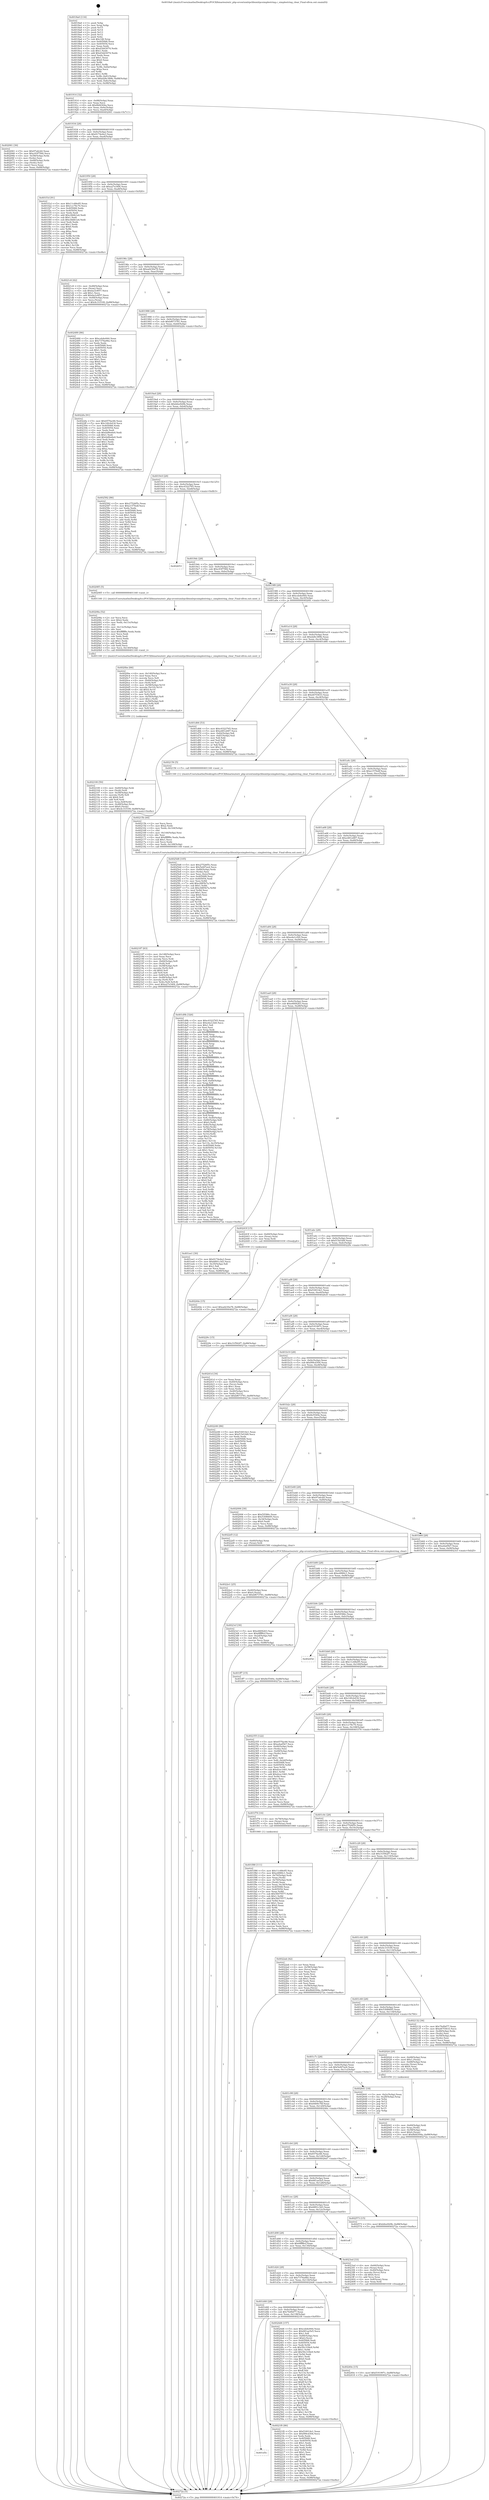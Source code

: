 digraph "0x4018a0" {
  label = "0x4018a0 (/mnt/c/Users/mathe/Desktop/tcc/POCII/binaries/extr_php-srcextxmlrpclibxmlrpcsimplestring.c_simplestring_clear_Final-ollvm.out::main(0))"
  labelloc = "t"
  node[shape=record]

  Entry [label="",width=0.3,height=0.3,shape=circle,fillcolor=black,style=filled]
  "0x401914" [label="{
     0x401914 [32]\l
     | [instrs]\l
     &nbsp;&nbsp;0x401914 \<+6\>: mov -0x88(%rbp),%eax\l
     &nbsp;&nbsp;0x40191a \<+2\>: mov %eax,%ecx\l
     &nbsp;&nbsp;0x40191c \<+6\>: sub $0x8bfd304a,%ecx\l
     &nbsp;&nbsp;0x401922 \<+6\>: mov %eax,-0x9c(%rbp)\l
     &nbsp;&nbsp;0x401928 \<+6\>: mov %ecx,-0xa0(%rbp)\l
     &nbsp;&nbsp;0x40192e \<+6\>: je 0000000000402061 \<main+0x7c1\>\l
  }"]
  "0x402061" [label="{
     0x402061 [36]\l
     | [instrs]\l
     &nbsp;&nbsp;0x402061 \<+5\>: mov $0x97a6cb0,%eax\l
     &nbsp;&nbsp;0x402066 \<+5\>: mov $0xc93f7584,%ecx\l
     &nbsp;&nbsp;0x40206b \<+4\>: mov -0x58(%rbp),%rdx\l
     &nbsp;&nbsp;0x40206f \<+2\>: mov (%rdx),%esi\l
     &nbsp;&nbsp;0x402071 \<+4\>: mov -0x68(%rbp),%rdx\l
     &nbsp;&nbsp;0x402075 \<+2\>: cmp (%rdx),%esi\l
     &nbsp;&nbsp;0x402077 \<+3\>: cmovl %ecx,%eax\l
     &nbsp;&nbsp;0x40207a \<+6\>: mov %eax,-0x88(%rbp)\l
     &nbsp;&nbsp;0x402080 \<+5\>: jmp 000000000040272a \<main+0xe8a\>\l
  }"]
  "0x401934" [label="{
     0x401934 [28]\l
     | [instrs]\l
     &nbsp;&nbsp;0x401934 \<+5\>: jmp 0000000000401939 \<main+0x99\>\l
     &nbsp;&nbsp;0x401939 \<+6\>: mov -0x9c(%rbp),%eax\l
     &nbsp;&nbsp;0x40193f \<+5\>: sub $0x9174e4a3,%eax\l
     &nbsp;&nbsp;0x401944 \<+6\>: mov %eax,-0xa4(%rbp)\l
     &nbsp;&nbsp;0x40194a \<+6\>: je 0000000000401f1d \<main+0x67d\>\l
  }"]
  Exit [label="",width=0.3,height=0.3,shape=circle,fillcolor=black,style=filled,peripheries=2]
  "0x401f1d" [label="{
     0x401f1d [91]\l
     | [instrs]\l
     &nbsp;&nbsp;0x401f1d \<+5\>: mov $0x11c68e95,%eax\l
     &nbsp;&nbsp;0x401f22 \<+5\>: mov $0x1cc78c70,%ecx\l
     &nbsp;&nbsp;0x401f27 \<+7\>: mov 0x405068,%edx\l
     &nbsp;&nbsp;0x401f2e \<+7\>: mov 0x405054,%esi\l
     &nbsp;&nbsp;0x401f35 \<+2\>: mov %edx,%edi\l
     &nbsp;&nbsp;0x401f37 \<+6\>: add $0xcfddb1a4,%edi\l
     &nbsp;&nbsp;0x401f3d \<+3\>: sub $0x1,%edi\l
     &nbsp;&nbsp;0x401f40 \<+6\>: sub $0xcfddb1a4,%edi\l
     &nbsp;&nbsp;0x401f46 \<+3\>: imul %edi,%edx\l
     &nbsp;&nbsp;0x401f49 \<+3\>: and $0x1,%edx\l
     &nbsp;&nbsp;0x401f4c \<+3\>: cmp $0x0,%edx\l
     &nbsp;&nbsp;0x401f4f \<+4\>: sete %r8b\l
     &nbsp;&nbsp;0x401f53 \<+3\>: cmp $0xa,%esi\l
     &nbsp;&nbsp;0x401f56 \<+4\>: setl %r9b\l
     &nbsp;&nbsp;0x401f5a \<+3\>: mov %r8b,%r10b\l
     &nbsp;&nbsp;0x401f5d \<+3\>: and %r9b,%r10b\l
     &nbsp;&nbsp;0x401f60 \<+3\>: xor %r9b,%r8b\l
     &nbsp;&nbsp;0x401f63 \<+3\>: or %r8b,%r10b\l
     &nbsp;&nbsp;0x401f66 \<+4\>: test $0x1,%r10b\l
     &nbsp;&nbsp;0x401f6a \<+3\>: cmovne %ecx,%eax\l
     &nbsp;&nbsp;0x401f6d \<+6\>: mov %eax,-0x88(%rbp)\l
     &nbsp;&nbsp;0x401f73 \<+5\>: jmp 000000000040272a \<main+0xe8a\>\l
  }"]
  "0x401950" [label="{
     0x401950 [28]\l
     | [instrs]\l
     &nbsp;&nbsp;0x401950 \<+5\>: jmp 0000000000401955 \<main+0xb5\>\l
     &nbsp;&nbsp;0x401955 \<+6\>: mov -0x9c(%rbp),%eax\l
     &nbsp;&nbsp;0x40195b \<+5\>: sub $0xa27e34f4,%eax\l
     &nbsp;&nbsp;0x401960 \<+6\>: mov %eax,-0xa8(%rbp)\l
     &nbsp;&nbsp;0x401966 \<+6\>: je 00000000004021c6 \<main+0x926\>\l
  }"]
  "0x40244e" [label="{
     0x40244e [15]\l
     | [instrs]\l
     &nbsp;&nbsp;0x40244e \<+10\>: movl $0xad230a78,-0x88(%rbp)\l
     &nbsp;&nbsp;0x402458 \<+5\>: jmp 000000000040272a \<main+0xe8a\>\l
  }"]
  "0x4021c6" [label="{
     0x4021c6 [42]\l
     | [instrs]\l
     &nbsp;&nbsp;0x4021c6 \<+4\>: mov -0x48(%rbp),%rax\l
     &nbsp;&nbsp;0x4021ca \<+2\>: mov (%rax),%ecx\l
     &nbsp;&nbsp;0x4021cc \<+6\>: sub $0xba3c8f57,%ecx\l
     &nbsp;&nbsp;0x4021d2 \<+3\>: add $0x1,%ecx\l
     &nbsp;&nbsp;0x4021d5 \<+6\>: add $0xba3c8f57,%ecx\l
     &nbsp;&nbsp;0x4021db \<+4\>: mov -0x48(%rbp),%rax\l
     &nbsp;&nbsp;0x4021df \<+2\>: mov %ecx,(%rax)\l
     &nbsp;&nbsp;0x4021e1 \<+10\>: movl $0x4c31f109,-0x88(%rbp)\l
     &nbsp;&nbsp;0x4021eb \<+5\>: jmp 000000000040272a \<main+0xe8a\>\l
  }"]
  "0x40196c" [label="{
     0x40196c [28]\l
     | [instrs]\l
     &nbsp;&nbsp;0x40196c \<+5\>: jmp 0000000000401971 \<main+0xd1\>\l
     &nbsp;&nbsp;0x401971 \<+6\>: mov -0x9c(%rbp),%eax\l
     &nbsp;&nbsp;0x401977 \<+5\>: sub $0xad230a78,%eax\l
     &nbsp;&nbsp;0x40197c \<+6\>: mov %eax,-0xac(%rbp)\l
     &nbsp;&nbsp;0x401982 \<+6\>: je 0000000000402480 \<main+0xbe0\>\l
  }"]
  "0x40240e" [label="{
     0x40240e [15]\l
     | [instrs]\l
     &nbsp;&nbsp;0x40240e \<+10\>: movl $0xf191997c,-0x88(%rbp)\l
     &nbsp;&nbsp;0x402418 \<+5\>: jmp 000000000040272a \<main+0xe8a\>\l
  }"]
  "0x402480" [label="{
     0x402480 [86]\l
     | [instrs]\l
     &nbsp;&nbsp;0x402480 \<+5\>: mov $0xceb4e944,%eax\l
     &nbsp;&nbsp;0x402485 \<+5\>: mov $0x7376a96e,%ecx\l
     &nbsp;&nbsp;0x40248a \<+2\>: xor %edx,%edx\l
     &nbsp;&nbsp;0x40248c \<+7\>: mov 0x405068,%esi\l
     &nbsp;&nbsp;0x402493 \<+7\>: mov 0x405054,%edi\l
     &nbsp;&nbsp;0x40249a \<+3\>: sub $0x1,%edx\l
     &nbsp;&nbsp;0x40249d \<+3\>: mov %esi,%r8d\l
     &nbsp;&nbsp;0x4024a0 \<+3\>: add %edx,%r8d\l
     &nbsp;&nbsp;0x4024a3 \<+4\>: imul %r8d,%esi\l
     &nbsp;&nbsp;0x4024a7 \<+3\>: and $0x1,%esi\l
     &nbsp;&nbsp;0x4024aa \<+3\>: cmp $0x0,%esi\l
     &nbsp;&nbsp;0x4024ad \<+4\>: sete %r9b\l
     &nbsp;&nbsp;0x4024b1 \<+3\>: cmp $0xa,%edi\l
     &nbsp;&nbsp;0x4024b4 \<+4\>: setl %r10b\l
     &nbsp;&nbsp;0x4024b8 \<+3\>: mov %r9b,%r11b\l
     &nbsp;&nbsp;0x4024bb \<+3\>: and %r10b,%r11b\l
     &nbsp;&nbsp;0x4024be \<+3\>: xor %r10b,%r9b\l
     &nbsp;&nbsp;0x4024c1 \<+3\>: or %r9b,%r11b\l
     &nbsp;&nbsp;0x4024c4 \<+4\>: test $0x1,%r11b\l
     &nbsp;&nbsp;0x4024c8 \<+3\>: cmovne %ecx,%eax\l
     &nbsp;&nbsp;0x4024cb \<+6\>: mov %eax,-0x88(%rbp)\l
     &nbsp;&nbsp;0x4024d1 \<+5\>: jmp 000000000040272a \<main+0xe8a\>\l
  }"]
  "0x401988" [label="{
     0x401988 [28]\l
     | [instrs]\l
     &nbsp;&nbsp;0x401988 \<+5\>: jmp 000000000040198d \<main+0xed\>\l
     &nbsp;&nbsp;0x40198d \<+6\>: mov -0x9c(%rbp),%eax\l
     &nbsp;&nbsp;0x401993 \<+5\>: sub $0xbf673781,%eax\l
     &nbsp;&nbsp;0x401998 \<+6\>: mov %eax,-0xb0(%rbp)\l
     &nbsp;&nbsp;0x40199e \<+6\>: je 00000000004022fa \<main+0xa5a\>\l
  }"]
  "0x4022e1" [label="{
     0x4022e1 [25]\l
     | [instrs]\l
     &nbsp;&nbsp;0x4022e1 \<+4\>: mov -0x40(%rbp),%rax\l
     &nbsp;&nbsp;0x4022e5 \<+6\>: movl $0x0,(%rax)\l
     &nbsp;&nbsp;0x4022eb \<+10\>: movl $0xbf673781,-0x88(%rbp)\l
     &nbsp;&nbsp;0x4022f5 \<+5\>: jmp 000000000040272a \<main+0xe8a\>\l
  }"]
  "0x4022fa" [label="{
     0x4022fa [91]\l
     | [instrs]\l
     &nbsp;&nbsp;0x4022fa \<+5\>: mov $0x657fac66,%eax\l
     &nbsp;&nbsp;0x4022ff \<+5\>: mov $0x140cb434,%ecx\l
     &nbsp;&nbsp;0x402304 \<+7\>: mov 0x405068,%edx\l
     &nbsp;&nbsp;0x40230b \<+7\>: mov 0x405054,%esi\l
     &nbsp;&nbsp;0x402312 \<+2\>: mov %edx,%edi\l
     &nbsp;&nbsp;0x402314 \<+6\>: sub $0xfa86e6e0,%edi\l
     &nbsp;&nbsp;0x40231a \<+3\>: sub $0x1,%edi\l
     &nbsp;&nbsp;0x40231d \<+6\>: add $0xfa86e6e0,%edi\l
     &nbsp;&nbsp;0x402323 \<+3\>: imul %edi,%edx\l
     &nbsp;&nbsp;0x402326 \<+3\>: and $0x1,%edx\l
     &nbsp;&nbsp;0x402329 \<+3\>: cmp $0x0,%edx\l
     &nbsp;&nbsp;0x40232c \<+4\>: sete %r8b\l
     &nbsp;&nbsp;0x402330 \<+3\>: cmp $0xa,%esi\l
     &nbsp;&nbsp;0x402333 \<+4\>: setl %r9b\l
     &nbsp;&nbsp;0x402337 \<+3\>: mov %r8b,%r10b\l
     &nbsp;&nbsp;0x40233a \<+3\>: and %r9b,%r10b\l
     &nbsp;&nbsp;0x40233d \<+3\>: xor %r9b,%r8b\l
     &nbsp;&nbsp;0x402340 \<+3\>: or %r8b,%r10b\l
     &nbsp;&nbsp;0x402343 \<+4\>: test $0x1,%r10b\l
     &nbsp;&nbsp;0x402347 \<+3\>: cmovne %ecx,%eax\l
     &nbsp;&nbsp;0x40234a \<+6\>: mov %eax,-0x88(%rbp)\l
     &nbsp;&nbsp;0x402350 \<+5\>: jmp 000000000040272a \<main+0xe8a\>\l
  }"]
  "0x4019a4" [label="{
     0x4019a4 [28]\l
     | [instrs]\l
     &nbsp;&nbsp;0x4019a4 \<+5\>: jmp 00000000004019a9 \<main+0x109\>\l
     &nbsp;&nbsp;0x4019a9 \<+6\>: mov -0x9c(%rbp),%eax\l
     &nbsp;&nbsp;0x4019af \<+5\>: sub $0xbfee929b,%eax\l
     &nbsp;&nbsp;0x4019b4 \<+6\>: mov %eax,-0xb4(%rbp)\l
     &nbsp;&nbsp;0x4019ba \<+6\>: je 0000000000402582 \<main+0xce2\>\l
  }"]
  "0x401d5c" [label="{
     0x401d5c\l
  }", style=dashed]
  "0x402582" [label="{
     0x402582 [86]\l
     | [instrs]\l
     &nbsp;&nbsp;0x402582 \<+5\>: mov $0x27526f5c,%eax\l
     &nbsp;&nbsp;0x402587 \<+5\>: mov $0xe157fedf,%ecx\l
     &nbsp;&nbsp;0x40258c \<+2\>: xor %edx,%edx\l
     &nbsp;&nbsp;0x40258e \<+7\>: mov 0x405068,%esi\l
     &nbsp;&nbsp;0x402595 \<+7\>: mov 0x405054,%edi\l
     &nbsp;&nbsp;0x40259c \<+3\>: sub $0x1,%edx\l
     &nbsp;&nbsp;0x40259f \<+3\>: mov %esi,%r8d\l
     &nbsp;&nbsp;0x4025a2 \<+3\>: add %edx,%r8d\l
     &nbsp;&nbsp;0x4025a5 \<+4\>: imul %r8d,%esi\l
     &nbsp;&nbsp;0x4025a9 \<+3\>: and $0x1,%esi\l
     &nbsp;&nbsp;0x4025ac \<+3\>: cmp $0x0,%esi\l
     &nbsp;&nbsp;0x4025af \<+4\>: sete %r9b\l
     &nbsp;&nbsp;0x4025b3 \<+3\>: cmp $0xa,%edi\l
     &nbsp;&nbsp;0x4025b6 \<+4\>: setl %r10b\l
     &nbsp;&nbsp;0x4025ba \<+3\>: mov %r9b,%r11b\l
     &nbsp;&nbsp;0x4025bd \<+3\>: and %r10b,%r11b\l
     &nbsp;&nbsp;0x4025c0 \<+3\>: xor %r10b,%r9b\l
     &nbsp;&nbsp;0x4025c3 \<+3\>: or %r9b,%r11b\l
     &nbsp;&nbsp;0x4025c6 \<+4\>: test $0x1,%r11b\l
     &nbsp;&nbsp;0x4025ca \<+3\>: cmovne %ecx,%eax\l
     &nbsp;&nbsp;0x4025cd \<+6\>: mov %eax,-0x88(%rbp)\l
     &nbsp;&nbsp;0x4025d3 \<+5\>: jmp 000000000040272a \<main+0xe8a\>\l
  }"]
  "0x4019c0" [label="{
     0x4019c0 [28]\l
     | [instrs]\l
     &nbsp;&nbsp;0x4019c0 \<+5\>: jmp 00000000004019c5 \<main+0x125\>\l
     &nbsp;&nbsp;0x4019c5 \<+6\>: mov -0x9c(%rbp),%eax\l
     &nbsp;&nbsp;0x4019cb \<+5\>: sub $0xc0322765,%eax\l
     &nbsp;&nbsp;0x4019d0 \<+6\>: mov %eax,-0xb8(%rbp)\l
     &nbsp;&nbsp;0x4019d6 \<+6\>: je 0000000000402653 \<main+0xdb3\>\l
  }"]
  "0x4021f0" [label="{
     0x4021f0 [86]\l
     | [instrs]\l
     &nbsp;&nbsp;0x4021f0 \<+5\>: mov $0xf16014e1,%eax\l
     &nbsp;&nbsp;0x4021f5 \<+5\>: mov $0xf99cd304,%ecx\l
     &nbsp;&nbsp;0x4021fa \<+2\>: xor %edx,%edx\l
     &nbsp;&nbsp;0x4021fc \<+7\>: mov 0x405068,%esi\l
     &nbsp;&nbsp;0x402203 \<+7\>: mov 0x405054,%edi\l
     &nbsp;&nbsp;0x40220a \<+3\>: sub $0x1,%edx\l
     &nbsp;&nbsp;0x40220d \<+3\>: mov %esi,%r8d\l
     &nbsp;&nbsp;0x402210 \<+3\>: add %edx,%r8d\l
     &nbsp;&nbsp;0x402213 \<+4\>: imul %r8d,%esi\l
     &nbsp;&nbsp;0x402217 \<+3\>: and $0x1,%esi\l
     &nbsp;&nbsp;0x40221a \<+3\>: cmp $0x0,%esi\l
     &nbsp;&nbsp;0x40221d \<+4\>: sete %r9b\l
     &nbsp;&nbsp;0x402221 \<+3\>: cmp $0xa,%edi\l
     &nbsp;&nbsp;0x402224 \<+4\>: setl %r10b\l
     &nbsp;&nbsp;0x402228 \<+3\>: mov %r9b,%r11b\l
     &nbsp;&nbsp;0x40222b \<+3\>: and %r10b,%r11b\l
     &nbsp;&nbsp;0x40222e \<+3\>: xor %r10b,%r9b\l
     &nbsp;&nbsp;0x402231 \<+3\>: or %r9b,%r11b\l
     &nbsp;&nbsp;0x402234 \<+4\>: test $0x1,%r11b\l
     &nbsp;&nbsp;0x402238 \<+3\>: cmovne %ecx,%eax\l
     &nbsp;&nbsp;0x40223b \<+6\>: mov %eax,-0x88(%rbp)\l
     &nbsp;&nbsp;0x402241 \<+5\>: jmp 000000000040272a \<main+0xe8a\>\l
  }"]
  "0x402653" [label="{
     0x402653\l
  }", style=dashed]
  "0x4019dc" [label="{
     0x4019dc [28]\l
     | [instrs]\l
     &nbsp;&nbsp;0x4019dc \<+5\>: jmp 00000000004019e1 \<main+0x141\>\l
     &nbsp;&nbsp;0x4019e1 \<+6\>: mov -0x9c(%rbp),%eax\l
     &nbsp;&nbsp;0x4019e7 \<+5\>: sub $0xc93f7584,%eax\l
     &nbsp;&nbsp;0x4019ec \<+6\>: mov %eax,-0xbc(%rbp)\l
     &nbsp;&nbsp;0x4019f2 \<+6\>: je 0000000000402085 \<main+0x7e5\>\l
  }"]
  "0x401d40" [label="{
     0x401d40 [28]\l
     | [instrs]\l
     &nbsp;&nbsp;0x401d40 \<+5\>: jmp 0000000000401d45 \<main+0x4a5\>\l
     &nbsp;&nbsp;0x401d45 \<+6\>: mov -0x9c(%rbp),%eax\l
     &nbsp;&nbsp;0x401d4b \<+5\>: sub $0x7fef0d77,%eax\l
     &nbsp;&nbsp;0x401d50 \<+6\>: mov %eax,-0x138(%rbp)\l
     &nbsp;&nbsp;0x401d56 \<+6\>: je 00000000004021f0 \<main+0x950\>\l
  }"]
  "0x402085" [label="{
     0x402085 [5]\l
     | [instrs]\l
     &nbsp;&nbsp;0x402085 \<+5\>: call 0000000000401160 \<next_i\>\l
     | [calls]\l
     &nbsp;&nbsp;0x401160 \{1\} (/mnt/c/Users/mathe/Desktop/tcc/POCII/binaries/extr_php-srcextxmlrpclibxmlrpcsimplestring.c_simplestring_clear_Final-ollvm.out::next_i)\l
  }"]
  "0x4019f8" [label="{
     0x4019f8 [28]\l
     | [instrs]\l
     &nbsp;&nbsp;0x4019f8 \<+5\>: jmp 00000000004019fd \<main+0x15d\>\l
     &nbsp;&nbsp;0x4019fd \<+6\>: mov -0x9c(%rbp),%eax\l
     &nbsp;&nbsp;0x401a03 \<+5\>: sub $0xceb4e944,%eax\l
     &nbsp;&nbsp;0x401a08 \<+6\>: mov %eax,-0xc0(%rbp)\l
     &nbsp;&nbsp;0x401a0e \<+6\>: je 00000000004026fc \<main+0xe5c\>\l
  }"]
  "0x4024d6" [label="{
     0x4024d6 [157]\l
     | [instrs]\l
     &nbsp;&nbsp;0x4024d6 \<+5\>: mov $0xceb4e944,%eax\l
     &nbsp;&nbsp;0x4024db \<+5\>: mov $0x681ae5e5,%ecx\l
     &nbsp;&nbsp;0x4024e0 \<+2\>: mov $0x1,%dl\l
     &nbsp;&nbsp;0x4024e2 \<+4\>: mov -0x80(%rbp),%rsi\l
     &nbsp;&nbsp;0x4024e6 \<+6\>: movl $0x0,(%rsi)\l
     &nbsp;&nbsp;0x4024ec \<+7\>: mov 0x405068,%edi\l
     &nbsp;&nbsp;0x4024f3 \<+8\>: mov 0x405054,%r8d\l
     &nbsp;&nbsp;0x4024fb \<+3\>: mov %edi,%r9d\l
     &nbsp;&nbsp;0x4024fe \<+7\>: sub $0x50c339e9,%r9d\l
     &nbsp;&nbsp;0x402505 \<+4\>: sub $0x1,%r9d\l
     &nbsp;&nbsp;0x402509 \<+7\>: add $0x50c339e9,%r9d\l
     &nbsp;&nbsp;0x402510 \<+4\>: imul %r9d,%edi\l
     &nbsp;&nbsp;0x402514 \<+3\>: and $0x1,%edi\l
     &nbsp;&nbsp;0x402517 \<+3\>: cmp $0x0,%edi\l
     &nbsp;&nbsp;0x40251a \<+4\>: sete %r10b\l
     &nbsp;&nbsp;0x40251e \<+4\>: cmp $0xa,%r8d\l
     &nbsp;&nbsp;0x402522 \<+4\>: setl %r11b\l
     &nbsp;&nbsp;0x402526 \<+3\>: mov %r10b,%bl\l
     &nbsp;&nbsp;0x402529 \<+3\>: xor $0xff,%bl\l
     &nbsp;&nbsp;0x40252c \<+3\>: mov %r11b,%r14b\l
     &nbsp;&nbsp;0x40252f \<+4\>: xor $0xff,%r14b\l
     &nbsp;&nbsp;0x402533 \<+3\>: xor $0x1,%dl\l
     &nbsp;&nbsp;0x402536 \<+3\>: mov %bl,%r15b\l
     &nbsp;&nbsp;0x402539 \<+4\>: and $0xff,%r15b\l
     &nbsp;&nbsp;0x40253d \<+3\>: and %dl,%r10b\l
     &nbsp;&nbsp;0x402540 \<+3\>: mov %r14b,%r12b\l
     &nbsp;&nbsp;0x402543 \<+4\>: and $0xff,%r12b\l
     &nbsp;&nbsp;0x402547 \<+3\>: and %dl,%r11b\l
     &nbsp;&nbsp;0x40254a \<+3\>: or %r10b,%r15b\l
     &nbsp;&nbsp;0x40254d \<+3\>: or %r11b,%r12b\l
     &nbsp;&nbsp;0x402550 \<+3\>: xor %r12b,%r15b\l
     &nbsp;&nbsp;0x402553 \<+3\>: or %r14b,%bl\l
     &nbsp;&nbsp;0x402556 \<+3\>: xor $0xff,%bl\l
     &nbsp;&nbsp;0x402559 \<+3\>: or $0x1,%dl\l
     &nbsp;&nbsp;0x40255c \<+2\>: and %dl,%bl\l
     &nbsp;&nbsp;0x40255e \<+3\>: or %bl,%r15b\l
     &nbsp;&nbsp;0x402561 \<+4\>: test $0x1,%r15b\l
     &nbsp;&nbsp;0x402565 \<+3\>: cmovne %ecx,%eax\l
     &nbsp;&nbsp;0x402568 \<+6\>: mov %eax,-0x88(%rbp)\l
     &nbsp;&nbsp;0x40256e \<+5\>: jmp 000000000040272a \<main+0xe8a\>\l
  }"]
  "0x4026fc" [label="{
     0x4026fc\l
  }", style=dashed]
  "0x401a14" [label="{
     0x401a14 [28]\l
     | [instrs]\l
     &nbsp;&nbsp;0x401a14 \<+5\>: jmp 0000000000401a19 \<main+0x179\>\l
     &nbsp;&nbsp;0x401a19 \<+6\>: mov -0x9c(%rbp),%eax\l
     &nbsp;&nbsp;0x401a1f \<+5\>: sub $0xd28c389b,%eax\l
     &nbsp;&nbsp;0x401a24 \<+6\>: mov %eax,-0xc4(%rbp)\l
     &nbsp;&nbsp;0x401a2a \<+6\>: je 0000000000401d66 \<main+0x4c6\>\l
  }"]
  "0x401d24" [label="{
     0x401d24 [28]\l
     | [instrs]\l
     &nbsp;&nbsp;0x401d24 \<+5\>: jmp 0000000000401d29 \<main+0x489\>\l
     &nbsp;&nbsp;0x401d29 \<+6\>: mov -0x9c(%rbp),%eax\l
     &nbsp;&nbsp;0x401d2f \<+5\>: sub $0x7376a96e,%eax\l
     &nbsp;&nbsp;0x401d34 \<+6\>: mov %eax,-0x134(%rbp)\l
     &nbsp;&nbsp;0x401d3a \<+6\>: je 00000000004024d6 \<main+0xc36\>\l
  }"]
  "0x401d66" [label="{
     0x401d66 [53]\l
     | [instrs]\l
     &nbsp;&nbsp;0x401d66 \<+5\>: mov $0xc0322765,%eax\l
     &nbsp;&nbsp;0x401d6b \<+5\>: mov $0xe481e687,%ecx\l
     &nbsp;&nbsp;0x401d70 \<+6\>: mov -0x82(%rbp),%dl\l
     &nbsp;&nbsp;0x401d76 \<+7\>: mov -0x81(%rbp),%sil\l
     &nbsp;&nbsp;0x401d7d \<+3\>: mov %dl,%dil\l
     &nbsp;&nbsp;0x401d80 \<+3\>: and %sil,%dil\l
     &nbsp;&nbsp;0x401d83 \<+3\>: xor %sil,%dl\l
     &nbsp;&nbsp;0x401d86 \<+3\>: or %dl,%dil\l
     &nbsp;&nbsp;0x401d89 \<+4\>: test $0x1,%dil\l
     &nbsp;&nbsp;0x401d8d \<+3\>: cmovne %ecx,%eax\l
     &nbsp;&nbsp;0x401d90 \<+6\>: mov %eax,-0x88(%rbp)\l
     &nbsp;&nbsp;0x401d96 \<+5\>: jmp 000000000040272a \<main+0xe8a\>\l
  }"]
  "0x401a30" [label="{
     0x401a30 [28]\l
     | [instrs]\l
     &nbsp;&nbsp;0x401a30 \<+5\>: jmp 0000000000401a35 \<main+0x195\>\l
     &nbsp;&nbsp;0x401a35 \<+6\>: mov -0x9c(%rbp),%eax\l
     &nbsp;&nbsp;0x401a3b \<+5\>: sub $0xd47f3633,%eax\l
     &nbsp;&nbsp;0x401a40 \<+6\>: mov %eax,-0xc8(%rbp)\l
     &nbsp;&nbsp;0x401a46 \<+6\>: je 0000000000402156 \<main+0x8b6\>\l
  }"]
  "0x40272a" [label="{
     0x40272a [5]\l
     | [instrs]\l
     &nbsp;&nbsp;0x40272a \<+5\>: jmp 0000000000401914 \<main+0x74\>\l
  }"]
  "0x4018a0" [label="{
     0x4018a0 [116]\l
     | [instrs]\l
     &nbsp;&nbsp;0x4018a0 \<+1\>: push %rbp\l
     &nbsp;&nbsp;0x4018a1 \<+3\>: mov %rsp,%rbp\l
     &nbsp;&nbsp;0x4018a4 \<+2\>: push %r15\l
     &nbsp;&nbsp;0x4018a6 \<+2\>: push %r14\l
     &nbsp;&nbsp;0x4018a8 \<+2\>: push %r13\l
     &nbsp;&nbsp;0x4018aa \<+2\>: push %r12\l
     &nbsp;&nbsp;0x4018ac \<+1\>: push %rbx\l
     &nbsp;&nbsp;0x4018ad \<+7\>: sub $0x148,%rsp\l
     &nbsp;&nbsp;0x4018b4 \<+7\>: mov 0x405068,%eax\l
     &nbsp;&nbsp;0x4018bb \<+7\>: mov 0x405054,%ecx\l
     &nbsp;&nbsp;0x4018c2 \<+2\>: mov %eax,%edx\l
     &nbsp;&nbsp;0x4018c4 \<+6\>: sub $0xd3dd3074,%edx\l
     &nbsp;&nbsp;0x4018ca \<+3\>: sub $0x1,%edx\l
     &nbsp;&nbsp;0x4018cd \<+6\>: add $0xd3dd3074,%edx\l
     &nbsp;&nbsp;0x4018d3 \<+3\>: imul %edx,%eax\l
     &nbsp;&nbsp;0x4018d6 \<+3\>: and $0x1,%eax\l
     &nbsp;&nbsp;0x4018d9 \<+3\>: cmp $0x0,%eax\l
     &nbsp;&nbsp;0x4018dc \<+4\>: sete %r8b\l
     &nbsp;&nbsp;0x4018e0 \<+4\>: and $0x1,%r8b\l
     &nbsp;&nbsp;0x4018e4 \<+7\>: mov %r8b,-0x82(%rbp)\l
     &nbsp;&nbsp;0x4018eb \<+3\>: cmp $0xa,%ecx\l
     &nbsp;&nbsp;0x4018ee \<+4\>: setl %r8b\l
     &nbsp;&nbsp;0x4018f2 \<+4\>: and $0x1,%r8b\l
     &nbsp;&nbsp;0x4018f6 \<+7\>: mov %r8b,-0x81(%rbp)\l
     &nbsp;&nbsp;0x4018fd \<+10\>: movl $0xd28c389b,-0x88(%rbp)\l
     &nbsp;&nbsp;0x401907 \<+6\>: mov %edi,-0x8c(%rbp)\l
     &nbsp;&nbsp;0x40190d \<+7\>: mov %rsi,-0x98(%rbp)\l
  }"]
  "0x4023ed" [label="{
     0x4023ed [33]\l
     | [instrs]\l
     &nbsp;&nbsp;0x4023ed \<+4\>: mov -0x60(%rbp),%rax\l
     &nbsp;&nbsp;0x4023f1 \<+3\>: mov (%rax),%rax\l
     &nbsp;&nbsp;0x4023f4 \<+4\>: mov -0x40(%rbp),%rcx\l
     &nbsp;&nbsp;0x4023f8 \<+3\>: movslq (%rcx),%rcx\l
     &nbsp;&nbsp;0x4023fb \<+4\>: shl $0x4,%rcx\l
     &nbsp;&nbsp;0x4023ff \<+3\>: add %rcx,%rax\l
     &nbsp;&nbsp;0x402402 \<+4\>: mov 0x8(%rax),%rax\l
     &nbsp;&nbsp;0x402406 \<+3\>: mov %rax,%rdi\l
     &nbsp;&nbsp;0x402409 \<+5\>: call 0000000000401030 \<free@plt\>\l
     | [calls]\l
     &nbsp;&nbsp;0x401030 \{1\} (unknown)\l
  }"]
  "0x402156" [label="{
     0x402156 [5]\l
     | [instrs]\l
     &nbsp;&nbsp;0x402156 \<+5\>: call 0000000000401160 \<next_i\>\l
     | [calls]\l
     &nbsp;&nbsp;0x401160 \{1\} (/mnt/c/Users/mathe/Desktop/tcc/POCII/binaries/extr_php-srcextxmlrpclibxmlrpcsimplestring.c_simplestring_clear_Final-ollvm.out::next_i)\l
  }"]
  "0x401a4c" [label="{
     0x401a4c [28]\l
     | [instrs]\l
     &nbsp;&nbsp;0x401a4c \<+5\>: jmp 0000000000401a51 \<main+0x1b1\>\l
     &nbsp;&nbsp;0x401a51 \<+6\>: mov -0x9c(%rbp),%eax\l
     &nbsp;&nbsp;0x401a57 \<+5\>: sub $0xe157fedf,%eax\l
     &nbsp;&nbsp;0x401a5c \<+6\>: mov %eax,-0xcc(%rbp)\l
     &nbsp;&nbsp;0x401a62 \<+6\>: je 00000000004025d8 \<main+0xd38\>\l
  }"]
  "0x401d08" [label="{
     0x401d08 [28]\l
     | [instrs]\l
     &nbsp;&nbsp;0x401d08 \<+5\>: jmp 0000000000401d0d \<main+0x46d\>\l
     &nbsp;&nbsp;0x401d0d \<+6\>: mov -0x9c(%rbp),%eax\l
     &nbsp;&nbsp;0x401d13 \<+5\>: sub $0x6ffff6cf,%eax\l
     &nbsp;&nbsp;0x401d18 \<+6\>: mov %eax,-0x130(%rbp)\l
     &nbsp;&nbsp;0x401d1e \<+6\>: je 00000000004023ed \<main+0xb4d\>\l
  }"]
  "0x4025d8" [label="{
     0x4025d8 [105]\l
     | [instrs]\l
     &nbsp;&nbsp;0x4025d8 \<+5\>: mov $0x27526f5c,%eax\l
     &nbsp;&nbsp;0x4025dd \<+5\>: mov $0x5efd7ee4,%ecx\l
     &nbsp;&nbsp;0x4025e2 \<+4\>: mov -0x80(%rbp),%rdx\l
     &nbsp;&nbsp;0x4025e6 \<+2\>: mov (%rdx),%esi\l
     &nbsp;&nbsp;0x4025e8 \<+3\>: mov %esi,-0x2c(%rbp)\l
     &nbsp;&nbsp;0x4025eb \<+7\>: mov 0x405068,%esi\l
     &nbsp;&nbsp;0x4025f2 \<+7\>: mov 0x405054,%edi\l
     &nbsp;&nbsp;0x4025f9 \<+3\>: mov %esi,%r8d\l
     &nbsp;&nbsp;0x4025fc \<+7\>: add $0xcfd85b7a,%r8d\l
     &nbsp;&nbsp;0x402603 \<+4\>: sub $0x1,%r8d\l
     &nbsp;&nbsp;0x402607 \<+7\>: sub $0xcfd85b7a,%r8d\l
     &nbsp;&nbsp;0x40260e \<+4\>: imul %r8d,%esi\l
     &nbsp;&nbsp;0x402612 \<+3\>: and $0x1,%esi\l
     &nbsp;&nbsp;0x402615 \<+3\>: cmp $0x0,%esi\l
     &nbsp;&nbsp;0x402618 \<+4\>: sete %r9b\l
     &nbsp;&nbsp;0x40261c \<+3\>: cmp $0xa,%edi\l
     &nbsp;&nbsp;0x40261f \<+4\>: setl %r10b\l
     &nbsp;&nbsp;0x402623 \<+3\>: mov %r9b,%r11b\l
     &nbsp;&nbsp;0x402626 \<+3\>: and %r10b,%r11b\l
     &nbsp;&nbsp;0x402629 \<+3\>: xor %r10b,%r9b\l
     &nbsp;&nbsp;0x40262c \<+3\>: or %r9b,%r11b\l
     &nbsp;&nbsp;0x40262f \<+4\>: test $0x1,%r11b\l
     &nbsp;&nbsp;0x402633 \<+3\>: cmovne %ecx,%eax\l
     &nbsp;&nbsp;0x402636 \<+6\>: mov %eax,-0x88(%rbp)\l
     &nbsp;&nbsp;0x40263c \<+5\>: jmp 000000000040272a \<main+0xe8a\>\l
  }"]
  "0x401a68" [label="{
     0x401a68 [28]\l
     | [instrs]\l
     &nbsp;&nbsp;0x401a68 \<+5\>: jmp 0000000000401a6d \<main+0x1cd\>\l
     &nbsp;&nbsp;0x401a6d \<+6\>: mov -0x9c(%rbp),%eax\l
     &nbsp;&nbsp;0x401a73 \<+5\>: sub $0xe481e687,%eax\l
     &nbsp;&nbsp;0x401a78 \<+6\>: mov %eax,-0xd0(%rbp)\l
     &nbsp;&nbsp;0x401a7e \<+6\>: je 0000000000401d9b \<main+0x4fb\>\l
  }"]
  "0x401eff" [label="{
     0x401eff\l
  }", style=dashed]
  "0x401d9b" [label="{
     0x401d9b [326]\l
     | [instrs]\l
     &nbsp;&nbsp;0x401d9b \<+5\>: mov $0xc0322765,%eax\l
     &nbsp;&nbsp;0x401da0 \<+5\>: mov $0xe4a1cf20,%ecx\l
     &nbsp;&nbsp;0x401da5 \<+2\>: mov $0x1,%dl\l
     &nbsp;&nbsp;0x401da7 \<+2\>: xor %esi,%esi\l
     &nbsp;&nbsp;0x401da9 \<+3\>: mov %rsp,%rdi\l
     &nbsp;&nbsp;0x401dac \<+4\>: add $0xfffffffffffffff0,%rdi\l
     &nbsp;&nbsp;0x401db0 \<+3\>: mov %rdi,%rsp\l
     &nbsp;&nbsp;0x401db3 \<+4\>: mov %rdi,-0x80(%rbp)\l
     &nbsp;&nbsp;0x401db7 \<+3\>: mov %rsp,%rdi\l
     &nbsp;&nbsp;0x401dba \<+4\>: add $0xfffffffffffffff0,%rdi\l
     &nbsp;&nbsp;0x401dbe \<+3\>: mov %rdi,%rsp\l
     &nbsp;&nbsp;0x401dc1 \<+3\>: mov %rsp,%r8\l
     &nbsp;&nbsp;0x401dc4 \<+4\>: add $0xfffffffffffffff0,%r8\l
     &nbsp;&nbsp;0x401dc8 \<+3\>: mov %r8,%rsp\l
     &nbsp;&nbsp;0x401dcb \<+4\>: mov %r8,-0x78(%rbp)\l
     &nbsp;&nbsp;0x401dcf \<+3\>: mov %rsp,%r8\l
     &nbsp;&nbsp;0x401dd2 \<+4\>: add $0xfffffffffffffff0,%r8\l
     &nbsp;&nbsp;0x401dd6 \<+3\>: mov %r8,%rsp\l
     &nbsp;&nbsp;0x401dd9 \<+4\>: mov %r8,-0x70(%rbp)\l
     &nbsp;&nbsp;0x401ddd \<+3\>: mov %rsp,%r8\l
     &nbsp;&nbsp;0x401de0 \<+4\>: add $0xfffffffffffffff0,%r8\l
     &nbsp;&nbsp;0x401de4 \<+3\>: mov %r8,%rsp\l
     &nbsp;&nbsp;0x401de7 \<+4\>: mov %r8,-0x68(%rbp)\l
     &nbsp;&nbsp;0x401deb \<+3\>: mov %rsp,%r8\l
     &nbsp;&nbsp;0x401dee \<+4\>: add $0xfffffffffffffff0,%r8\l
     &nbsp;&nbsp;0x401df2 \<+3\>: mov %r8,%rsp\l
     &nbsp;&nbsp;0x401df5 \<+4\>: mov %r8,-0x60(%rbp)\l
     &nbsp;&nbsp;0x401df9 \<+3\>: mov %rsp,%r8\l
     &nbsp;&nbsp;0x401dfc \<+4\>: add $0xfffffffffffffff0,%r8\l
     &nbsp;&nbsp;0x401e00 \<+3\>: mov %r8,%rsp\l
     &nbsp;&nbsp;0x401e03 \<+4\>: mov %r8,-0x58(%rbp)\l
     &nbsp;&nbsp;0x401e07 \<+3\>: mov %rsp,%r8\l
     &nbsp;&nbsp;0x401e0a \<+4\>: add $0xfffffffffffffff0,%r8\l
     &nbsp;&nbsp;0x401e0e \<+3\>: mov %r8,%rsp\l
     &nbsp;&nbsp;0x401e11 \<+4\>: mov %r8,-0x50(%rbp)\l
     &nbsp;&nbsp;0x401e15 \<+3\>: mov %rsp,%r8\l
     &nbsp;&nbsp;0x401e18 \<+4\>: add $0xfffffffffffffff0,%r8\l
     &nbsp;&nbsp;0x401e1c \<+3\>: mov %r8,%rsp\l
     &nbsp;&nbsp;0x401e1f \<+4\>: mov %r8,-0x48(%rbp)\l
     &nbsp;&nbsp;0x401e23 \<+3\>: mov %rsp,%r8\l
     &nbsp;&nbsp;0x401e26 \<+4\>: add $0xfffffffffffffff0,%r8\l
     &nbsp;&nbsp;0x401e2a \<+3\>: mov %r8,%rsp\l
     &nbsp;&nbsp;0x401e2d \<+4\>: mov %r8,-0x40(%rbp)\l
     &nbsp;&nbsp;0x401e31 \<+4\>: mov -0x80(%rbp),%r8\l
     &nbsp;&nbsp;0x401e35 \<+7\>: movl $0x0,(%r8)\l
     &nbsp;&nbsp;0x401e3c \<+7\>: mov -0x8c(%rbp),%r9d\l
     &nbsp;&nbsp;0x401e43 \<+3\>: mov %r9d,(%rdi)\l
     &nbsp;&nbsp;0x401e46 \<+4\>: mov -0x78(%rbp),%r8\l
     &nbsp;&nbsp;0x401e4a \<+7\>: mov -0x98(%rbp),%r10\l
     &nbsp;&nbsp;0x401e51 \<+3\>: mov %r10,(%r8)\l
     &nbsp;&nbsp;0x401e54 \<+3\>: cmpl $0x2,(%rdi)\l
     &nbsp;&nbsp;0x401e57 \<+4\>: setne %r11b\l
     &nbsp;&nbsp;0x401e5b \<+4\>: and $0x1,%r11b\l
     &nbsp;&nbsp;0x401e5f \<+4\>: mov %r11b,-0x35(%rbp)\l
     &nbsp;&nbsp;0x401e63 \<+7\>: mov 0x405068,%ebx\l
     &nbsp;&nbsp;0x401e6a \<+8\>: mov 0x405054,%r14d\l
     &nbsp;&nbsp;0x401e72 \<+3\>: sub $0x1,%esi\l
     &nbsp;&nbsp;0x401e75 \<+3\>: mov %ebx,%r15d\l
     &nbsp;&nbsp;0x401e78 \<+3\>: add %esi,%r15d\l
     &nbsp;&nbsp;0x401e7b \<+4\>: imul %r15d,%ebx\l
     &nbsp;&nbsp;0x401e7f \<+3\>: and $0x1,%ebx\l
     &nbsp;&nbsp;0x401e82 \<+3\>: cmp $0x0,%ebx\l
     &nbsp;&nbsp;0x401e85 \<+4\>: sete %r11b\l
     &nbsp;&nbsp;0x401e89 \<+4\>: cmp $0xa,%r14d\l
     &nbsp;&nbsp;0x401e8d \<+4\>: setl %r12b\l
     &nbsp;&nbsp;0x401e91 \<+3\>: mov %r11b,%r13b\l
     &nbsp;&nbsp;0x401e94 \<+4\>: xor $0xff,%r13b\l
     &nbsp;&nbsp;0x401e98 \<+3\>: mov %r12b,%sil\l
     &nbsp;&nbsp;0x401e9b \<+4\>: xor $0xff,%sil\l
     &nbsp;&nbsp;0x401e9f \<+3\>: xor $0x0,%dl\l
     &nbsp;&nbsp;0x401ea2 \<+3\>: mov %r13b,%dil\l
     &nbsp;&nbsp;0x401ea5 \<+4\>: and $0x0,%dil\l
     &nbsp;&nbsp;0x401ea9 \<+3\>: and %dl,%r11b\l
     &nbsp;&nbsp;0x401eac \<+3\>: mov %sil,%r8b\l
     &nbsp;&nbsp;0x401eaf \<+4\>: and $0x0,%r8b\l
     &nbsp;&nbsp;0x401eb3 \<+3\>: and %dl,%r12b\l
     &nbsp;&nbsp;0x401eb6 \<+3\>: or %r11b,%dil\l
     &nbsp;&nbsp;0x401eb9 \<+3\>: or %r12b,%r8b\l
     &nbsp;&nbsp;0x401ebc \<+3\>: xor %r8b,%dil\l
     &nbsp;&nbsp;0x401ebf \<+3\>: or %sil,%r13b\l
     &nbsp;&nbsp;0x401ec2 \<+4\>: xor $0xff,%r13b\l
     &nbsp;&nbsp;0x401ec6 \<+3\>: or $0x0,%dl\l
     &nbsp;&nbsp;0x401ec9 \<+3\>: and %dl,%r13b\l
     &nbsp;&nbsp;0x401ecc \<+3\>: or %r13b,%dil\l
     &nbsp;&nbsp;0x401ecf \<+4\>: test $0x1,%dil\l
     &nbsp;&nbsp;0x401ed3 \<+3\>: cmovne %ecx,%eax\l
     &nbsp;&nbsp;0x401ed6 \<+6\>: mov %eax,-0x88(%rbp)\l
     &nbsp;&nbsp;0x401edc \<+5\>: jmp 000000000040272a \<main+0xe8a\>\l
  }"]
  "0x401a84" [label="{
     0x401a84 [28]\l
     | [instrs]\l
     &nbsp;&nbsp;0x401a84 \<+5\>: jmp 0000000000401a89 \<main+0x1e9\>\l
     &nbsp;&nbsp;0x401a89 \<+6\>: mov -0x9c(%rbp),%eax\l
     &nbsp;&nbsp;0x401a8f \<+5\>: sub $0xe4a1cf20,%eax\l
     &nbsp;&nbsp;0x401a94 \<+6\>: mov %eax,-0xd4(%rbp)\l
     &nbsp;&nbsp;0x401a9a \<+6\>: je 0000000000401ee1 \<main+0x641\>\l
  }"]
  "0x401cec" [label="{
     0x401cec [28]\l
     | [instrs]\l
     &nbsp;&nbsp;0x401cec \<+5\>: jmp 0000000000401cf1 \<main+0x451\>\l
     &nbsp;&nbsp;0x401cf1 \<+6\>: mov -0x9c(%rbp),%eax\l
     &nbsp;&nbsp;0x401cf7 \<+5\>: sub $0x6891c3d3,%eax\l
     &nbsp;&nbsp;0x401cfc \<+6\>: mov %eax,-0x12c(%rbp)\l
     &nbsp;&nbsp;0x401d02 \<+6\>: je 0000000000401eff \<main+0x65f\>\l
  }"]
  "0x402573" [label="{
     0x402573 [15]\l
     | [instrs]\l
     &nbsp;&nbsp;0x402573 \<+10\>: movl $0xbfee929b,-0x88(%rbp)\l
     &nbsp;&nbsp;0x40257d \<+5\>: jmp 000000000040272a \<main+0xe8a\>\l
  }"]
  "0x401ee1" [label="{
     0x401ee1 [30]\l
     | [instrs]\l
     &nbsp;&nbsp;0x401ee1 \<+5\>: mov $0x9174e4a3,%eax\l
     &nbsp;&nbsp;0x401ee6 \<+5\>: mov $0x6891c3d3,%ecx\l
     &nbsp;&nbsp;0x401eeb \<+3\>: mov -0x35(%rbp),%dl\l
     &nbsp;&nbsp;0x401eee \<+3\>: test $0x1,%dl\l
     &nbsp;&nbsp;0x401ef1 \<+3\>: cmovne %ecx,%eax\l
     &nbsp;&nbsp;0x401ef4 \<+6\>: mov %eax,-0x88(%rbp)\l
     &nbsp;&nbsp;0x401efa \<+5\>: jmp 000000000040272a \<main+0xe8a\>\l
  }"]
  "0x401aa0" [label="{
     0x401aa0 [28]\l
     | [instrs]\l
     &nbsp;&nbsp;0x401aa0 \<+5\>: jmp 0000000000401aa5 \<main+0x205\>\l
     &nbsp;&nbsp;0x401aa5 \<+6\>: mov -0x9c(%rbp),%eax\l
     &nbsp;&nbsp;0x401aab \<+5\>: sub $0xe66f4263,%eax\l
     &nbsp;&nbsp;0x401ab0 \<+6\>: mov %eax,-0xd8(%rbp)\l
     &nbsp;&nbsp;0x401ab6 \<+6\>: je 000000000040243f \<main+0xb9f\>\l
  }"]
  "0x401cd0" [label="{
     0x401cd0 [28]\l
     | [instrs]\l
     &nbsp;&nbsp;0x401cd0 \<+5\>: jmp 0000000000401cd5 \<main+0x435\>\l
     &nbsp;&nbsp;0x401cd5 \<+6\>: mov -0x9c(%rbp),%eax\l
     &nbsp;&nbsp;0x401cdb \<+5\>: sub $0x681ae5e5,%eax\l
     &nbsp;&nbsp;0x401ce0 \<+6\>: mov %eax,-0x128(%rbp)\l
     &nbsp;&nbsp;0x401ce6 \<+6\>: je 0000000000402573 \<main+0xcd3\>\l
  }"]
  "0x40243f" [label="{
     0x40243f [15]\l
     | [instrs]\l
     &nbsp;&nbsp;0x40243f \<+4\>: mov -0x60(%rbp),%rax\l
     &nbsp;&nbsp;0x402443 \<+3\>: mov (%rax),%rax\l
     &nbsp;&nbsp;0x402446 \<+3\>: mov %rax,%rdi\l
     &nbsp;&nbsp;0x402449 \<+5\>: call 0000000000401030 \<free@plt\>\l
     | [calls]\l
     &nbsp;&nbsp;0x401030 \{1\} (unknown)\l
  }"]
  "0x401abc" [label="{
     0x401abc [28]\l
     | [instrs]\l
     &nbsp;&nbsp;0x401abc \<+5\>: jmp 0000000000401ac1 \<main+0x221\>\l
     &nbsp;&nbsp;0x401ac1 \<+6\>: mov -0x9c(%rbp),%eax\l
     &nbsp;&nbsp;0x401ac7 \<+5\>: sub $0xf15d1fd9,%eax\l
     &nbsp;&nbsp;0x401acc \<+6\>: mov %eax,-0xdc(%rbp)\l
     &nbsp;&nbsp;0x401ad2 \<+6\>: je 000000000040229c \<main+0x9fc\>\l
  }"]
  "0x4026d7" [label="{
     0x4026d7\l
  }", style=dashed]
  "0x40229c" [label="{
     0x40229c [15]\l
     | [instrs]\l
     &nbsp;&nbsp;0x40229c \<+10\>: movl $0x31f562f7,-0x88(%rbp)\l
     &nbsp;&nbsp;0x4022a6 \<+5\>: jmp 000000000040272a \<main+0xe8a\>\l
  }"]
  "0x401ad8" [label="{
     0x401ad8 [28]\l
     | [instrs]\l
     &nbsp;&nbsp;0x401ad8 \<+5\>: jmp 0000000000401add \<main+0x23d\>\l
     &nbsp;&nbsp;0x401add \<+6\>: mov -0x9c(%rbp),%eax\l
     &nbsp;&nbsp;0x401ae3 \<+5\>: sub $0xf16014e1,%eax\l
     &nbsp;&nbsp;0x401ae8 \<+6\>: mov %eax,-0xe0(%rbp)\l
     &nbsp;&nbsp;0x401aee \<+6\>: je 00000000004026c8 \<main+0xe28\>\l
  }"]
  "0x401cb4" [label="{
     0x401cb4 [28]\l
     | [instrs]\l
     &nbsp;&nbsp;0x401cb4 \<+5\>: jmp 0000000000401cb9 \<main+0x419\>\l
     &nbsp;&nbsp;0x401cb9 \<+6\>: mov -0x9c(%rbp),%eax\l
     &nbsp;&nbsp;0x401cbf \<+5\>: sub $0x657fac66,%eax\l
     &nbsp;&nbsp;0x401cc4 \<+6\>: mov %eax,-0x124(%rbp)\l
     &nbsp;&nbsp;0x401cca \<+6\>: je 00000000004026d7 \<main+0xe37\>\l
  }"]
  "0x4026c8" [label="{
     0x4026c8\l
  }", style=dashed]
  "0x401af4" [label="{
     0x401af4 [28]\l
     | [instrs]\l
     &nbsp;&nbsp;0x401af4 \<+5\>: jmp 0000000000401af9 \<main+0x259\>\l
     &nbsp;&nbsp;0x401af9 \<+6\>: mov -0x9c(%rbp),%eax\l
     &nbsp;&nbsp;0x401aff \<+5\>: sub $0xf191997c,%eax\l
     &nbsp;&nbsp;0x401b04 \<+6\>: mov %eax,-0xe4(%rbp)\l
     &nbsp;&nbsp;0x401b0a \<+6\>: je 000000000040241d \<main+0xb7d\>\l
  }"]
  "0x40246c" [label="{
     0x40246c\l
  }", style=dashed]
  "0x40241d" [label="{
     0x40241d [34]\l
     | [instrs]\l
     &nbsp;&nbsp;0x40241d \<+2\>: xor %eax,%eax\l
     &nbsp;&nbsp;0x40241f \<+4\>: mov -0x40(%rbp),%rcx\l
     &nbsp;&nbsp;0x402423 \<+2\>: mov (%rcx),%edx\l
     &nbsp;&nbsp;0x402425 \<+3\>: sub $0x1,%eax\l
     &nbsp;&nbsp;0x402428 \<+2\>: sub %eax,%edx\l
     &nbsp;&nbsp;0x40242a \<+4\>: mov -0x40(%rbp),%rcx\l
     &nbsp;&nbsp;0x40242e \<+2\>: mov %edx,(%rcx)\l
     &nbsp;&nbsp;0x402430 \<+10\>: movl $0xbf673781,-0x88(%rbp)\l
     &nbsp;&nbsp;0x40243a \<+5\>: jmp 000000000040272a \<main+0xe8a\>\l
  }"]
  "0x401b10" [label="{
     0x401b10 [28]\l
     | [instrs]\l
     &nbsp;&nbsp;0x401b10 \<+5\>: jmp 0000000000401b15 \<main+0x275\>\l
     &nbsp;&nbsp;0x401b15 \<+6\>: mov -0x9c(%rbp),%eax\l
     &nbsp;&nbsp;0x401b1b \<+5\>: sub $0xf99cd304,%eax\l
     &nbsp;&nbsp;0x401b20 \<+6\>: mov %eax,-0xe8(%rbp)\l
     &nbsp;&nbsp;0x401b26 \<+6\>: je 0000000000402246 \<main+0x9a6\>\l
  }"]
  "0x401c98" [label="{
     0x401c98 [28]\l
     | [instrs]\l
     &nbsp;&nbsp;0x401c98 \<+5\>: jmp 0000000000401c9d \<main+0x3fd\>\l
     &nbsp;&nbsp;0x401c9d \<+6\>: mov -0x9c(%rbp),%eax\l
     &nbsp;&nbsp;0x401ca3 \<+5\>: sub $0x6469c76f,%eax\l
     &nbsp;&nbsp;0x401ca8 \<+6\>: mov %eax,-0x120(%rbp)\l
     &nbsp;&nbsp;0x401cae \<+6\>: je 000000000040246c \<main+0xbcc\>\l
  }"]
  "0x402246" [label="{
     0x402246 [86]\l
     | [instrs]\l
     &nbsp;&nbsp;0x402246 \<+5\>: mov $0xf16014e1,%eax\l
     &nbsp;&nbsp;0x40224b \<+5\>: mov $0xf15d1fd9,%ecx\l
     &nbsp;&nbsp;0x402250 \<+2\>: xor %edx,%edx\l
     &nbsp;&nbsp;0x402252 \<+7\>: mov 0x405068,%esi\l
     &nbsp;&nbsp;0x402259 \<+7\>: mov 0x405054,%edi\l
     &nbsp;&nbsp;0x402260 \<+3\>: sub $0x1,%edx\l
     &nbsp;&nbsp;0x402263 \<+3\>: mov %esi,%r8d\l
     &nbsp;&nbsp;0x402266 \<+3\>: add %edx,%r8d\l
     &nbsp;&nbsp;0x402269 \<+4\>: imul %r8d,%esi\l
     &nbsp;&nbsp;0x40226d \<+3\>: and $0x1,%esi\l
     &nbsp;&nbsp;0x402270 \<+3\>: cmp $0x0,%esi\l
     &nbsp;&nbsp;0x402273 \<+4\>: sete %r9b\l
     &nbsp;&nbsp;0x402277 \<+3\>: cmp $0xa,%edi\l
     &nbsp;&nbsp;0x40227a \<+4\>: setl %r10b\l
     &nbsp;&nbsp;0x40227e \<+3\>: mov %r9b,%r11b\l
     &nbsp;&nbsp;0x402281 \<+3\>: and %r10b,%r11b\l
     &nbsp;&nbsp;0x402284 \<+3\>: xor %r10b,%r9b\l
     &nbsp;&nbsp;0x402287 \<+3\>: or %r9b,%r11b\l
     &nbsp;&nbsp;0x40228a \<+4\>: test $0x1,%r11b\l
     &nbsp;&nbsp;0x40228e \<+3\>: cmovne %ecx,%eax\l
     &nbsp;&nbsp;0x402291 \<+6\>: mov %eax,-0x88(%rbp)\l
     &nbsp;&nbsp;0x402297 \<+5\>: jmp 000000000040272a \<main+0xe8a\>\l
  }"]
  "0x401b2c" [label="{
     0x401b2c [28]\l
     | [instrs]\l
     &nbsp;&nbsp;0x401b2c \<+5\>: jmp 0000000000401b31 \<main+0x291\>\l
     &nbsp;&nbsp;0x401b31 \<+6\>: mov -0x9c(%rbp),%eax\l
     &nbsp;&nbsp;0x401b37 \<+5\>: sub $0x8e5549e,%eax\l
     &nbsp;&nbsp;0x401b3c \<+6\>: mov %eax,-0xec(%rbp)\l
     &nbsp;&nbsp;0x401b42 \<+6\>: je 0000000000402006 \<main+0x766\>\l
  }"]
  "0x402641" [label="{
     0x402641 [18]\l
     | [instrs]\l
     &nbsp;&nbsp;0x402641 \<+3\>: mov -0x2c(%rbp),%eax\l
     &nbsp;&nbsp;0x402644 \<+4\>: lea -0x28(%rbp),%rsp\l
     &nbsp;&nbsp;0x402648 \<+1\>: pop %rbx\l
     &nbsp;&nbsp;0x402649 \<+2\>: pop %r12\l
     &nbsp;&nbsp;0x40264b \<+2\>: pop %r13\l
     &nbsp;&nbsp;0x40264d \<+2\>: pop %r14\l
     &nbsp;&nbsp;0x40264f \<+2\>: pop %r15\l
     &nbsp;&nbsp;0x402651 \<+1\>: pop %rbp\l
     &nbsp;&nbsp;0x402652 \<+1\>: ret\l
  }"]
  "0x402006" [label="{
     0x402006 [30]\l
     | [instrs]\l
     &nbsp;&nbsp;0x402006 \<+5\>: mov $0xf3f386c,%eax\l
     &nbsp;&nbsp;0x40200b \<+5\>: mov $0x530f6695,%ecx\l
     &nbsp;&nbsp;0x402010 \<+3\>: mov -0x34(%rbp),%edx\l
     &nbsp;&nbsp;0x402013 \<+3\>: cmp $0x0,%edx\l
     &nbsp;&nbsp;0x402016 \<+3\>: cmove %ecx,%eax\l
     &nbsp;&nbsp;0x402019 \<+6\>: mov %eax,-0x88(%rbp)\l
     &nbsp;&nbsp;0x40201f \<+5\>: jmp 000000000040272a \<main+0xe8a\>\l
  }"]
  "0x401b48" [label="{
     0x401b48 [28]\l
     | [instrs]\l
     &nbsp;&nbsp;0x401b48 \<+5\>: jmp 0000000000401b4d \<main+0x2ad\>\l
     &nbsp;&nbsp;0x401b4d \<+6\>: mov -0x9c(%rbp),%eax\l
     &nbsp;&nbsp;0x401b53 \<+5\>: sub $0x97a6cb0,%eax\l
     &nbsp;&nbsp;0x401b58 \<+6\>: mov %eax,-0xf0(%rbp)\l
     &nbsp;&nbsp;0x401b5e \<+6\>: je 00000000004022d5 \<main+0xa35\>\l
  }"]
  "0x402187" [label="{
     0x402187 [63]\l
     | [instrs]\l
     &nbsp;&nbsp;0x402187 \<+6\>: mov -0x148(%rbp),%ecx\l
     &nbsp;&nbsp;0x40218d \<+3\>: imul %eax,%ecx\l
     &nbsp;&nbsp;0x402190 \<+3\>: movslq %ecx,%rdi\l
     &nbsp;&nbsp;0x402193 \<+4\>: mov -0x60(%rbp),%r8\l
     &nbsp;&nbsp;0x402197 \<+3\>: mov (%r8),%r8\l
     &nbsp;&nbsp;0x40219a \<+4\>: mov -0x58(%rbp),%r9\l
     &nbsp;&nbsp;0x40219e \<+3\>: movslq (%r9),%r9\l
     &nbsp;&nbsp;0x4021a1 \<+4\>: shl $0x4,%r9\l
     &nbsp;&nbsp;0x4021a5 \<+3\>: add %r9,%r8\l
     &nbsp;&nbsp;0x4021a8 \<+4\>: mov 0x8(%r8),%r8\l
     &nbsp;&nbsp;0x4021ac \<+4\>: mov -0x48(%rbp),%r9\l
     &nbsp;&nbsp;0x4021b0 \<+3\>: movslq (%r9),%r9\l
     &nbsp;&nbsp;0x4021b3 \<+4\>: mov %rdi,(%r8,%r9,8)\l
     &nbsp;&nbsp;0x4021b7 \<+10\>: movl $0xa27e34f4,-0x88(%rbp)\l
     &nbsp;&nbsp;0x4021c1 \<+5\>: jmp 000000000040272a \<main+0xe8a\>\l
  }"]
  "0x4022d5" [label="{
     0x4022d5 [12]\l
     | [instrs]\l
     &nbsp;&nbsp;0x4022d5 \<+4\>: mov -0x60(%rbp),%rax\l
     &nbsp;&nbsp;0x4022d9 \<+3\>: mov (%rax),%rdi\l
     &nbsp;&nbsp;0x4022dc \<+5\>: call 0000000000401580 \<simplestring_clear\>\l
     | [calls]\l
     &nbsp;&nbsp;0x401580 \{1\} (/mnt/c/Users/mathe/Desktop/tcc/POCII/binaries/extr_php-srcextxmlrpclibxmlrpcsimplestring.c_simplestring_clear_Final-ollvm.out::simplestring_clear)\l
  }"]
  "0x401b64" [label="{
     0x401b64 [28]\l
     | [instrs]\l
     &nbsp;&nbsp;0x401b64 \<+5\>: jmp 0000000000401b69 \<main+0x2c9\>\l
     &nbsp;&nbsp;0x401b69 \<+6\>: mov -0x9c(%rbp),%eax\l
     &nbsp;&nbsp;0x401b6f \<+5\>: sub $0xa4ad5b7,%eax\l
     &nbsp;&nbsp;0x401b74 \<+6\>: mov %eax,-0xf4(%rbp)\l
     &nbsp;&nbsp;0x401b7a \<+6\>: je 00000000004023cf \<main+0xb2f\>\l
  }"]
  "0x40215b" [label="{
     0x40215b [44]\l
     | [instrs]\l
     &nbsp;&nbsp;0x40215b \<+2\>: xor %ecx,%ecx\l
     &nbsp;&nbsp;0x40215d \<+5\>: mov $0x2,%edx\l
     &nbsp;&nbsp;0x402162 \<+6\>: mov %edx,-0x144(%rbp)\l
     &nbsp;&nbsp;0x402168 \<+1\>: cltd\l
     &nbsp;&nbsp;0x402169 \<+6\>: mov -0x144(%rbp),%esi\l
     &nbsp;&nbsp;0x40216f \<+2\>: idiv %esi\l
     &nbsp;&nbsp;0x402171 \<+6\>: imul $0xfffffffe,%edx,%edx\l
     &nbsp;&nbsp;0x402177 \<+3\>: sub $0x1,%ecx\l
     &nbsp;&nbsp;0x40217a \<+2\>: sub %ecx,%edx\l
     &nbsp;&nbsp;0x40217c \<+6\>: mov %edx,-0x148(%rbp)\l
     &nbsp;&nbsp;0x402182 \<+5\>: call 0000000000401160 \<next_i\>\l
     | [calls]\l
     &nbsp;&nbsp;0x401160 \{1\} (/mnt/c/Users/mathe/Desktop/tcc/POCII/binaries/extr_php-srcextxmlrpclibxmlrpcsimplestring.c_simplestring_clear_Final-ollvm.out::next_i)\l
  }"]
  "0x4023cf" [label="{
     0x4023cf [30]\l
     | [instrs]\l
     &nbsp;&nbsp;0x4023cf \<+5\>: mov $0xe66f4263,%eax\l
     &nbsp;&nbsp;0x4023d4 \<+5\>: mov $0x6ffff6cf,%ecx\l
     &nbsp;&nbsp;0x4023d9 \<+3\>: mov -0x2d(%rbp),%dl\l
     &nbsp;&nbsp;0x4023dc \<+3\>: test $0x1,%dl\l
     &nbsp;&nbsp;0x4023df \<+3\>: cmovne %ecx,%eax\l
     &nbsp;&nbsp;0x4023e2 \<+6\>: mov %eax,-0x88(%rbp)\l
     &nbsp;&nbsp;0x4023e8 \<+5\>: jmp 000000000040272a \<main+0xe8a\>\l
  }"]
  "0x401b80" [label="{
     0x401b80 [28]\l
     | [instrs]\l
     &nbsp;&nbsp;0x401b80 \<+5\>: jmp 0000000000401b85 \<main+0x2e5\>\l
     &nbsp;&nbsp;0x401b85 \<+6\>: mov -0x9c(%rbp),%eax\l
     &nbsp;&nbsp;0x401b8b \<+5\>: sub $0xe4880c1,%eax\l
     &nbsp;&nbsp;0x401b90 \<+6\>: mov %eax,-0xf8(%rbp)\l
     &nbsp;&nbsp;0x401b96 \<+6\>: je 0000000000401ff7 \<main+0x757\>\l
  }"]
  "0x402100" [label="{
     0x402100 [50]\l
     | [instrs]\l
     &nbsp;&nbsp;0x402100 \<+4\>: mov -0x60(%rbp),%rdi\l
     &nbsp;&nbsp;0x402104 \<+3\>: mov (%rdi),%rdi\l
     &nbsp;&nbsp;0x402107 \<+4\>: mov -0x58(%rbp),%r8\l
     &nbsp;&nbsp;0x40210b \<+3\>: movslq (%r8),%r8\l
     &nbsp;&nbsp;0x40210e \<+4\>: shl $0x4,%r8\l
     &nbsp;&nbsp;0x402112 \<+3\>: add %r8,%rdi\l
     &nbsp;&nbsp;0x402115 \<+4\>: mov %rax,0x8(%rdi)\l
     &nbsp;&nbsp;0x402119 \<+4\>: mov -0x48(%rbp),%rax\l
     &nbsp;&nbsp;0x40211d \<+6\>: movl $0x0,(%rax)\l
     &nbsp;&nbsp;0x402123 \<+10\>: movl $0x4c31f109,-0x88(%rbp)\l
     &nbsp;&nbsp;0x40212d \<+5\>: jmp 000000000040272a \<main+0xe8a\>\l
  }"]
  "0x401ff7" [label="{
     0x401ff7 [15]\l
     | [instrs]\l
     &nbsp;&nbsp;0x401ff7 \<+10\>: movl $0x8e5549e,-0x88(%rbp)\l
     &nbsp;&nbsp;0x402001 \<+5\>: jmp 000000000040272a \<main+0xe8a\>\l
  }"]
  "0x401b9c" [label="{
     0x401b9c [28]\l
     | [instrs]\l
     &nbsp;&nbsp;0x401b9c \<+5\>: jmp 0000000000401ba1 \<main+0x301\>\l
     &nbsp;&nbsp;0x401ba1 \<+6\>: mov -0x9c(%rbp),%eax\l
     &nbsp;&nbsp;0x401ba7 \<+5\>: sub $0xf3f386c,%eax\l
     &nbsp;&nbsp;0x401bac \<+6\>: mov %eax,-0xfc(%rbp)\l
     &nbsp;&nbsp;0x401bb2 \<+6\>: je 000000000040245d \<main+0xbbd\>\l
  }"]
  "0x4020be" [label="{
     0x4020be [66]\l
     | [instrs]\l
     &nbsp;&nbsp;0x4020be \<+6\>: mov -0x140(%rbp),%ecx\l
     &nbsp;&nbsp;0x4020c4 \<+3\>: imul %eax,%ecx\l
     &nbsp;&nbsp;0x4020c7 \<+3\>: movslq %ecx,%r8\l
     &nbsp;&nbsp;0x4020ca \<+4\>: mov -0x60(%rbp),%r9\l
     &nbsp;&nbsp;0x4020ce \<+3\>: mov (%r9),%r9\l
     &nbsp;&nbsp;0x4020d1 \<+4\>: mov -0x58(%rbp),%r10\l
     &nbsp;&nbsp;0x4020d5 \<+3\>: movslq (%r10),%r10\l
     &nbsp;&nbsp;0x4020d8 \<+4\>: shl $0x4,%r10\l
     &nbsp;&nbsp;0x4020dc \<+3\>: add %r10,%r9\l
     &nbsp;&nbsp;0x4020df \<+3\>: mov %r8,(%r9)\l
     &nbsp;&nbsp;0x4020e2 \<+4\>: mov -0x50(%rbp),%r8\l
     &nbsp;&nbsp;0x4020e6 \<+7\>: movl $0x1,(%r8)\l
     &nbsp;&nbsp;0x4020ed \<+4\>: mov -0x50(%rbp),%r8\l
     &nbsp;&nbsp;0x4020f1 \<+3\>: movslq (%r8),%r8\l
     &nbsp;&nbsp;0x4020f4 \<+4\>: shl $0x3,%r8\l
     &nbsp;&nbsp;0x4020f8 \<+3\>: mov %r8,%rdi\l
     &nbsp;&nbsp;0x4020fb \<+5\>: call 0000000000401050 \<malloc@plt\>\l
     | [calls]\l
     &nbsp;&nbsp;0x401050 \{1\} (unknown)\l
  }"]
  "0x40245d" [label="{
     0x40245d\l
  }", style=dashed]
  "0x401bb8" [label="{
     0x401bb8 [28]\l
     | [instrs]\l
     &nbsp;&nbsp;0x401bb8 \<+5\>: jmp 0000000000401bbd \<main+0x31d\>\l
     &nbsp;&nbsp;0x401bbd \<+6\>: mov -0x9c(%rbp),%eax\l
     &nbsp;&nbsp;0x401bc3 \<+5\>: sub $0x11c68e95,%eax\l
     &nbsp;&nbsp;0x401bc8 \<+6\>: mov %eax,-0x100(%rbp)\l
     &nbsp;&nbsp;0x401bce \<+6\>: je 0000000000402698 \<main+0xdf8\>\l
  }"]
  "0x40208a" [label="{
     0x40208a [52]\l
     | [instrs]\l
     &nbsp;&nbsp;0x40208a \<+2\>: xor %ecx,%ecx\l
     &nbsp;&nbsp;0x40208c \<+5\>: mov $0x2,%edx\l
     &nbsp;&nbsp;0x402091 \<+6\>: mov %edx,-0x13c(%rbp)\l
     &nbsp;&nbsp;0x402097 \<+1\>: cltd\l
     &nbsp;&nbsp;0x402098 \<+6\>: mov -0x13c(%rbp),%esi\l
     &nbsp;&nbsp;0x40209e \<+2\>: idiv %esi\l
     &nbsp;&nbsp;0x4020a0 \<+6\>: imul $0xfffffffe,%edx,%edx\l
     &nbsp;&nbsp;0x4020a6 \<+2\>: mov %ecx,%edi\l
     &nbsp;&nbsp;0x4020a8 \<+2\>: sub %edx,%edi\l
     &nbsp;&nbsp;0x4020aa \<+2\>: mov %ecx,%edx\l
     &nbsp;&nbsp;0x4020ac \<+3\>: sub $0x1,%edx\l
     &nbsp;&nbsp;0x4020af \<+2\>: add %edx,%edi\l
     &nbsp;&nbsp;0x4020b1 \<+2\>: sub %edi,%ecx\l
     &nbsp;&nbsp;0x4020b3 \<+6\>: mov %ecx,-0x140(%rbp)\l
     &nbsp;&nbsp;0x4020b9 \<+5\>: call 0000000000401160 \<next_i\>\l
     | [calls]\l
     &nbsp;&nbsp;0x401160 \{1\} (/mnt/c/Users/mathe/Desktop/tcc/POCII/binaries/extr_php-srcextxmlrpclibxmlrpcsimplestring.c_simplestring_clear_Final-ollvm.out::next_i)\l
  }"]
  "0x402698" [label="{
     0x402698\l
  }", style=dashed]
  "0x401bd4" [label="{
     0x401bd4 [28]\l
     | [instrs]\l
     &nbsp;&nbsp;0x401bd4 \<+5\>: jmp 0000000000401bd9 \<main+0x339\>\l
     &nbsp;&nbsp;0x401bd9 \<+6\>: mov -0x9c(%rbp),%eax\l
     &nbsp;&nbsp;0x401bdf \<+5\>: sub $0x140cb434,%eax\l
     &nbsp;&nbsp;0x401be4 \<+6\>: mov %eax,-0x104(%rbp)\l
     &nbsp;&nbsp;0x401bea \<+6\>: je 0000000000402355 \<main+0xab5\>\l
  }"]
  "0x402041" [label="{
     0x402041 [32]\l
     | [instrs]\l
     &nbsp;&nbsp;0x402041 \<+4\>: mov -0x60(%rbp),%rdi\l
     &nbsp;&nbsp;0x402045 \<+3\>: mov %rax,(%rdi)\l
     &nbsp;&nbsp;0x402048 \<+4\>: mov -0x58(%rbp),%rax\l
     &nbsp;&nbsp;0x40204c \<+6\>: movl $0x0,(%rax)\l
     &nbsp;&nbsp;0x402052 \<+10\>: movl $0x8bfd304a,-0x88(%rbp)\l
     &nbsp;&nbsp;0x40205c \<+5\>: jmp 000000000040272a \<main+0xe8a\>\l
  }"]
  "0x402355" [label="{
     0x402355 [122]\l
     | [instrs]\l
     &nbsp;&nbsp;0x402355 \<+5\>: mov $0x657fac66,%eax\l
     &nbsp;&nbsp;0x40235a \<+5\>: mov $0xa4ad5b7,%ecx\l
     &nbsp;&nbsp;0x40235f \<+4\>: mov -0x40(%rbp),%rdx\l
     &nbsp;&nbsp;0x402363 \<+2\>: mov (%rdx),%esi\l
     &nbsp;&nbsp;0x402365 \<+4\>: mov -0x68(%rbp),%rdx\l
     &nbsp;&nbsp;0x402369 \<+2\>: cmp (%rdx),%esi\l
     &nbsp;&nbsp;0x40236b \<+4\>: setl %dil\l
     &nbsp;&nbsp;0x40236f \<+4\>: and $0x1,%dil\l
     &nbsp;&nbsp;0x402373 \<+4\>: mov %dil,-0x2d(%rbp)\l
     &nbsp;&nbsp;0x402377 \<+7\>: mov 0x405068,%esi\l
     &nbsp;&nbsp;0x40237e \<+8\>: mov 0x405054,%r8d\l
     &nbsp;&nbsp;0x402386 \<+3\>: mov %esi,%r9d\l
     &nbsp;&nbsp;0x402389 \<+7\>: sub $0xdcec1661,%r9d\l
     &nbsp;&nbsp;0x402390 \<+4\>: sub $0x1,%r9d\l
     &nbsp;&nbsp;0x402394 \<+7\>: add $0xdcec1661,%r9d\l
     &nbsp;&nbsp;0x40239b \<+4\>: imul %r9d,%esi\l
     &nbsp;&nbsp;0x40239f \<+3\>: and $0x1,%esi\l
     &nbsp;&nbsp;0x4023a2 \<+3\>: cmp $0x0,%esi\l
     &nbsp;&nbsp;0x4023a5 \<+4\>: sete %dil\l
     &nbsp;&nbsp;0x4023a9 \<+4\>: cmp $0xa,%r8d\l
     &nbsp;&nbsp;0x4023ad \<+4\>: setl %r10b\l
     &nbsp;&nbsp;0x4023b1 \<+3\>: mov %dil,%r11b\l
     &nbsp;&nbsp;0x4023b4 \<+3\>: and %r10b,%r11b\l
     &nbsp;&nbsp;0x4023b7 \<+3\>: xor %r10b,%dil\l
     &nbsp;&nbsp;0x4023ba \<+3\>: or %dil,%r11b\l
     &nbsp;&nbsp;0x4023bd \<+4\>: test $0x1,%r11b\l
     &nbsp;&nbsp;0x4023c1 \<+3\>: cmovne %ecx,%eax\l
     &nbsp;&nbsp;0x4023c4 \<+6\>: mov %eax,-0x88(%rbp)\l
     &nbsp;&nbsp;0x4023ca \<+5\>: jmp 000000000040272a \<main+0xe8a\>\l
  }"]
  "0x401bf0" [label="{
     0x401bf0 [28]\l
     | [instrs]\l
     &nbsp;&nbsp;0x401bf0 \<+5\>: jmp 0000000000401bf5 \<main+0x355\>\l
     &nbsp;&nbsp;0x401bf5 \<+6\>: mov -0x9c(%rbp),%eax\l
     &nbsp;&nbsp;0x401bfb \<+5\>: sub $0x1cc78c70,%eax\l
     &nbsp;&nbsp;0x401c00 \<+6\>: mov %eax,-0x108(%rbp)\l
     &nbsp;&nbsp;0x401c06 \<+6\>: je 0000000000401f78 \<main+0x6d8\>\l
  }"]
  "0x401c7c" [label="{
     0x401c7c [28]\l
     | [instrs]\l
     &nbsp;&nbsp;0x401c7c \<+5\>: jmp 0000000000401c81 \<main+0x3e1\>\l
     &nbsp;&nbsp;0x401c81 \<+6\>: mov -0x9c(%rbp),%eax\l
     &nbsp;&nbsp;0x401c87 \<+5\>: sub $0x5efd7ee4,%eax\l
     &nbsp;&nbsp;0x401c8c \<+6\>: mov %eax,-0x11c(%rbp)\l
     &nbsp;&nbsp;0x401c92 \<+6\>: je 0000000000402641 \<main+0xda1\>\l
  }"]
  "0x401f78" [label="{
     0x401f78 [16]\l
     | [instrs]\l
     &nbsp;&nbsp;0x401f78 \<+4\>: mov -0x78(%rbp),%rax\l
     &nbsp;&nbsp;0x401f7c \<+3\>: mov (%rax),%rax\l
     &nbsp;&nbsp;0x401f7f \<+4\>: mov 0x8(%rax),%rdi\l
     &nbsp;&nbsp;0x401f83 \<+5\>: call 0000000000401060 \<atoi@plt\>\l
     | [calls]\l
     &nbsp;&nbsp;0x401060 \{1\} (unknown)\l
  }"]
  "0x401c0c" [label="{
     0x401c0c [28]\l
     | [instrs]\l
     &nbsp;&nbsp;0x401c0c \<+5\>: jmp 0000000000401c11 \<main+0x371\>\l
     &nbsp;&nbsp;0x401c11 \<+6\>: mov -0x9c(%rbp),%eax\l
     &nbsp;&nbsp;0x401c17 \<+5\>: sub $0x27526f5c,%eax\l
     &nbsp;&nbsp;0x401c1c \<+6\>: mov %eax,-0x10c(%rbp)\l
     &nbsp;&nbsp;0x401c22 \<+6\>: je 0000000000402715 \<main+0xe75\>\l
  }"]
  "0x401f88" [label="{
     0x401f88 [111]\l
     | [instrs]\l
     &nbsp;&nbsp;0x401f88 \<+5\>: mov $0x11c68e95,%ecx\l
     &nbsp;&nbsp;0x401f8d \<+5\>: mov $0xe4880c1,%edx\l
     &nbsp;&nbsp;0x401f92 \<+4\>: mov -0x70(%rbp),%rdi\l
     &nbsp;&nbsp;0x401f96 \<+2\>: mov %eax,(%rdi)\l
     &nbsp;&nbsp;0x401f98 \<+4\>: mov -0x70(%rbp),%rdi\l
     &nbsp;&nbsp;0x401f9c \<+2\>: mov (%rdi),%eax\l
     &nbsp;&nbsp;0x401f9e \<+3\>: mov %eax,-0x34(%rbp)\l
     &nbsp;&nbsp;0x401fa1 \<+7\>: mov 0x405068,%eax\l
     &nbsp;&nbsp;0x401fa8 \<+7\>: mov 0x405054,%esi\l
     &nbsp;&nbsp;0x401faf \<+3\>: mov %eax,%r8d\l
     &nbsp;&nbsp;0x401fb2 \<+7\>: sub $0x5607f577,%r8d\l
     &nbsp;&nbsp;0x401fb9 \<+4\>: sub $0x1,%r8d\l
     &nbsp;&nbsp;0x401fbd \<+7\>: add $0x5607f577,%r8d\l
     &nbsp;&nbsp;0x401fc4 \<+4\>: imul %r8d,%eax\l
     &nbsp;&nbsp;0x401fc8 \<+3\>: and $0x1,%eax\l
     &nbsp;&nbsp;0x401fcb \<+3\>: cmp $0x0,%eax\l
     &nbsp;&nbsp;0x401fce \<+4\>: sete %r9b\l
     &nbsp;&nbsp;0x401fd2 \<+3\>: cmp $0xa,%esi\l
     &nbsp;&nbsp;0x401fd5 \<+4\>: setl %r10b\l
     &nbsp;&nbsp;0x401fd9 \<+3\>: mov %r9b,%r11b\l
     &nbsp;&nbsp;0x401fdc \<+3\>: and %r10b,%r11b\l
     &nbsp;&nbsp;0x401fdf \<+3\>: xor %r10b,%r9b\l
     &nbsp;&nbsp;0x401fe2 \<+3\>: or %r9b,%r11b\l
     &nbsp;&nbsp;0x401fe5 \<+4\>: test $0x1,%r11b\l
     &nbsp;&nbsp;0x401fe9 \<+3\>: cmovne %edx,%ecx\l
     &nbsp;&nbsp;0x401fec \<+6\>: mov %ecx,-0x88(%rbp)\l
     &nbsp;&nbsp;0x401ff2 \<+5\>: jmp 000000000040272a \<main+0xe8a\>\l
  }"]
  "0x402024" [label="{
     0x402024 [29]\l
     | [instrs]\l
     &nbsp;&nbsp;0x402024 \<+4\>: mov -0x68(%rbp),%rax\l
     &nbsp;&nbsp;0x402028 \<+6\>: movl $0x1,(%rax)\l
     &nbsp;&nbsp;0x40202e \<+4\>: mov -0x68(%rbp),%rax\l
     &nbsp;&nbsp;0x402032 \<+3\>: movslq (%rax),%rax\l
     &nbsp;&nbsp;0x402035 \<+4\>: shl $0x4,%rax\l
     &nbsp;&nbsp;0x402039 \<+3\>: mov %rax,%rdi\l
     &nbsp;&nbsp;0x40203c \<+5\>: call 0000000000401050 \<malloc@plt\>\l
     | [calls]\l
     &nbsp;&nbsp;0x401050 \{1\} (unknown)\l
  }"]
  "0x402715" [label="{
     0x402715\l
  }", style=dashed]
  "0x401c28" [label="{
     0x401c28 [28]\l
     | [instrs]\l
     &nbsp;&nbsp;0x401c28 \<+5\>: jmp 0000000000401c2d \<main+0x38d\>\l
     &nbsp;&nbsp;0x401c2d \<+6\>: mov -0x9c(%rbp),%eax\l
     &nbsp;&nbsp;0x401c33 \<+5\>: sub $0x31f562f7,%eax\l
     &nbsp;&nbsp;0x401c38 \<+6\>: mov %eax,-0x110(%rbp)\l
     &nbsp;&nbsp;0x401c3e \<+6\>: je 00000000004022ab \<main+0xa0b\>\l
  }"]
  "0x401c60" [label="{
     0x401c60 [28]\l
     | [instrs]\l
     &nbsp;&nbsp;0x401c60 \<+5\>: jmp 0000000000401c65 \<main+0x3c5\>\l
     &nbsp;&nbsp;0x401c65 \<+6\>: mov -0x9c(%rbp),%eax\l
     &nbsp;&nbsp;0x401c6b \<+5\>: sub $0x530f6695,%eax\l
     &nbsp;&nbsp;0x401c70 \<+6\>: mov %eax,-0x118(%rbp)\l
     &nbsp;&nbsp;0x401c76 \<+6\>: je 0000000000402024 \<main+0x784\>\l
  }"]
  "0x4022ab" [label="{
     0x4022ab [42]\l
     | [instrs]\l
     &nbsp;&nbsp;0x4022ab \<+2\>: xor %eax,%eax\l
     &nbsp;&nbsp;0x4022ad \<+4\>: mov -0x58(%rbp),%rcx\l
     &nbsp;&nbsp;0x4022b1 \<+2\>: mov (%rcx),%edx\l
     &nbsp;&nbsp;0x4022b3 \<+2\>: mov %eax,%esi\l
     &nbsp;&nbsp;0x4022b5 \<+2\>: sub %edx,%esi\l
     &nbsp;&nbsp;0x4022b7 \<+2\>: mov %eax,%edx\l
     &nbsp;&nbsp;0x4022b9 \<+3\>: sub $0x1,%edx\l
     &nbsp;&nbsp;0x4022bc \<+2\>: add %edx,%esi\l
     &nbsp;&nbsp;0x4022be \<+2\>: sub %esi,%eax\l
     &nbsp;&nbsp;0x4022c0 \<+4\>: mov -0x58(%rbp),%rcx\l
     &nbsp;&nbsp;0x4022c4 \<+2\>: mov %eax,(%rcx)\l
     &nbsp;&nbsp;0x4022c6 \<+10\>: movl $0x8bfd304a,-0x88(%rbp)\l
     &nbsp;&nbsp;0x4022d0 \<+5\>: jmp 000000000040272a \<main+0xe8a\>\l
  }"]
  "0x401c44" [label="{
     0x401c44 [28]\l
     | [instrs]\l
     &nbsp;&nbsp;0x401c44 \<+5\>: jmp 0000000000401c49 \<main+0x3a9\>\l
     &nbsp;&nbsp;0x401c49 \<+6\>: mov -0x9c(%rbp),%eax\l
     &nbsp;&nbsp;0x401c4f \<+5\>: sub $0x4c31f109,%eax\l
     &nbsp;&nbsp;0x401c54 \<+6\>: mov %eax,-0x114(%rbp)\l
     &nbsp;&nbsp;0x401c5a \<+6\>: je 0000000000402132 \<main+0x892\>\l
  }"]
  "0x402132" [label="{
     0x402132 [36]\l
     | [instrs]\l
     &nbsp;&nbsp;0x402132 \<+5\>: mov $0x7fef0d77,%eax\l
     &nbsp;&nbsp;0x402137 \<+5\>: mov $0xd47f3633,%ecx\l
     &nbsp;&nbsp;0x40213c \<+4\>: mov -0x48(%rbp),%rdx\l
     &nbsp;&nbsp;0x402140 \<+2\>: mov (%rdx),%esi\l
     &nbsp;&nbsp;0x402142 \<+4\>: mov -0x50(%rbp),%rdx\l
     &nbsp;&nbsp;0x402146 \<+2\>: cmp (%rdx),%esi\l
     &nbsp;&nbsp;0x402148 \<+3\>: cmovl %ecx,%eax\l
     &nbsp;&nbsp;0x40214b \<+6\>: mov %eax,-0x88(%rbp)\l
     &nbsp;&nbsp;0x402151 \<+5\>: jmp 000000000040272a \<main+0xe8a\>\l
  }"]
  Entry -> "0x4018a0" [label=" 1"]
  "0x401914" -> "0x402061" [label=" 2"]
  "0x401914" -> "0x401934" [label=" 33"]
  "0x402641" -> Exit [label=" 1"]
  "0x401934" -> "0x401f1d" [label=" 1"]
  "0x401934" -> "0x401950" [label=" 32"]
  "0x4025d8" -> "0x40272a" [label=" 1"]
  "0x401950" -> "0x4021c6" [label=" 1"]
  "0x401950" -> "0x40196c" [label=" 31"]
  "0x402582" -> "0x40272a" [label=" 1"]
  "0x40196c" -> "0x402480" [label=" 1"]
  "0x40196c" -> "0x401988" [label=" 30"]
  "0x402573" -> "0x40272a" [label=" 1"]
  "0x401988" -> "0x4022fa" [label=" 2"]
  "0x401988" -> "0x4019a4" [label=" 28"]
  "0x4024d6" -> "0x40272a" [label=" 1"]
  "0x4019a4" -> "0x402582" [label=" 1"]
  "0x4019a4" -> "0x4019c0" [label=" 27"]
  "0x402480" -> "0x40272a" [label=" 1"]
  "0x4019c0" -> "0x402653" [label=" 0"]
  "0x4019c0" -> "0x4019dc" [label=" 27"]
  "0x40244e" -> "0x40272a" [label=" 1"]
  "0x4019dc" -> "0x402085" [label=" 1"]
  "0x4019dc" -> "0x4019f8" [label=" 26"]
  "0x40241d" -> "0x40272a" [label=" 1"]
  "0x4019f8" -> "0x4026fc" [label=" 0"]
  "0x4019f8" -> "0x401a14" [label=" 26"]
  "0x40240e" -> "0x40272a" [label=" 1"]
  "0x401a14" -> "0x401d66" [label=" 1"]
  "0x401a14" -> "0x401a30" [label=" 25"]
  "0x401d66" -> "0x40272a" [label=" 1"]
  "0x4018a0" -> "0x401914" [label=" 1"]
  "0x40272a" -> "0x401914" [label=" 34"]
  "0x4023cf" -> "0x40272a" [label=" 2"]
  "0x401a30" -> "0x402156" [label=" 1"]
  "0x401a30" -> "0x401a4c" [label=" 24"]
  "0x402355" -> "0x40272a" [label=" 2"]
  "0x401a4c" -> "0x4025d8" [label=" 1"]
  "0x401a4c" -> "0x401a68" [label=" 23"]
  "0x4022e1" -> "0x40272a" [label=" 1"]
  "0x401a68" -> "0x401d9b" [label=" 1"]
  "0x401a68" -> "0x401a84" [label=" 22"]
  "0x4022d5" -> "0x4022e1" [label=" 1"]
  "0x401d9b" -> "0x40272a" [label=" 1"]
  "0x40229c" -> "0x40272a" [label=" 1"]
  "0x401a84" -> "0x401ee1" [label=" 1"]
  "0x401a84" -> "0x401aa0" [label=" 21"]
  "0x401ee1" -> "0x40272a" [label=" 1"]
  "0x401f1d" -> "0x40272a" [label=" 1"]
  "0x402246" -> "0x40272a" [label=" 1"]
  "0x401aa0" -> "0x40243f" [label=" 1"]
  "0x401aa0" -> "0x401abc" [label=" 20"]
  "0x401d40" -> "0x401d5c" [label=" 0"]
  "0x401abc" -> "0x40229c" [label=" 1"]
  "0x401abc" -> "0x401ad8" [label=" 19"]
  "0x401d40" -> "0x4021f0" [label=" 1"]
  "0x401ad8" -> "0x4026c8" [label=" 0"]
  "0x401ad8" -> "0x401af4" [label=" 19"]
  "0x401d24" -> "0x401d40" [label=" 1"]
  "0x401af4" -> "0x40241d" [label=" 1"]
  "0x401af4" -> "0x401b10" [label=" 18"]
  "0x401d24" -> "0x4024d6" [label=" 1"]
  "0x401b10" -> "0x402246" [label=" 1"]
  "0x401b10" -> "0x401b2c" [label=" 17"]
  "0x401d08" -> "0x401d24" [label=" 2"]
  "0x401b2c" -> "0x402006" [label=" 1"]
  "0x401b2c" -> "0x401b48" [label=" 16"]
  "0x401d08" -> "0x4023ed" [label=" 1"]
  "0x401b48" -> "0x4022d5" [label=" 1"]
  "0x401b48" -> "0x401b64" [label=" 15"]
  "0x401cec" -> "0x401d08" [label=" 3"]
  "0x401b64" -> "0x4023cf" [label=" 2"]
  "0x401b64" -> "0x401b80" [label=" 13"]
  "0x401cec" -> "0x401eff" [label=" 0"]
  "0x401b80" -> "0x401ff7" [label=" 1"]
  "0x401b80" -> "0x401b9c" [label=" 12"]
  "0x4022ab" -> "0x40272a" [label=" 1"]
  "0x401b9c" -> "0x40245d" [label=" 0"]
  "0x401b9c" -> "0x401bb8" [label=" 12"]
  "0x401cd0" -> "0x401cec" [label=" 3"]
  "0x401bb8" -> "0x402698" [label=" 0"]
  "0x401bb8" -> "0x401bd4" [label=" 12"]
  "0x401cd0" -> "0x402573" [label=" 1"]
  "0x401bd4" -> "0x402355" [label=" 2"]
  "0x401bd4" -> "0x401bf0" [label=" 10"]
  "0x4021f0" -> "0x40272a" [label=" 1"]
  "0x401bf0" -> "0x401f78" [label=" 1"]
  "0x401bf0" -> "0x401c0c" [label=" 9"]
  "0x401f78" -> "0x401f88" [label=" 1"]
  "0x401f88" -> "0x40272a" [label=" 1"]
  "0x401ff7" -> "0x40272a" [label=" 1"]
  "0x402006" -> "0x40272a" [label=" 1"]
  "0x401cb4" -> "0x401cd0" [label=" 4"]
  "0x401c0c" -> "0x402715" [label=" 0"]
  "0x401c0c" -> "0x401c28" [label=" 9"]
  "0x401cb4" -> "0x4026d7" [label=" 0"]
  "0x401c28" -> "0x4022ab" [label=" 1"]
  "0x401c28" -> "0x401c44" [label=" 8"]
  "0x401c98" -> "0x401cb4" [label=" 4"]
  "0x401c44" -> "0x402132" [label=" 2"]
  "0x401c44" -> "0x401c60" [label=" 6"]
  "0x40243f" -> "0x40244e" [label=" 1"]
  "0x401c60" -> "0x402024" [label=" 1"]
  "0x401c60" -> "0x401c7c" [label=" 5"]
  "0x402024" -> "0x402041" [label=" 1"]
  "0x402041" -> "0x40272a" [label=" 1"]
  "0x402061" -> "0x40272a" [label=" 2"]
  "0x402085" -> "0x40208a" [label=" 1"]
  "0x40208a" -> "0x4020be" [label=" 1"]
  "0x4020be" -> "0x402100" [label=" 1"]
  "0x402100" -> "0x40272a" [label=" 1"]
  "0x402132" -> "0x40272a" [label=" 2"]
  "0x402156" -> "0x40215b" [label=" 1"]
  "0x40215b" -> "0x402187" [label=" 1"]
  "0x402187" -> "0x40272a" [label=" 1"]
  "0x4021c6" -> "0x40272a" [label=" 1"]
  "0x4022fa" -> "0x40272a" [label=" 2"]
  "0x401c7c" -> "0x402641" [label=" 1"]
  "0x401c7c" -> "0x401c98" [label=" 4"]
  "0x4023ed" -> "0x40240e" [label=" 1"]
  "0x401c98" -> "0x40246c" [label=" 0"]
}
